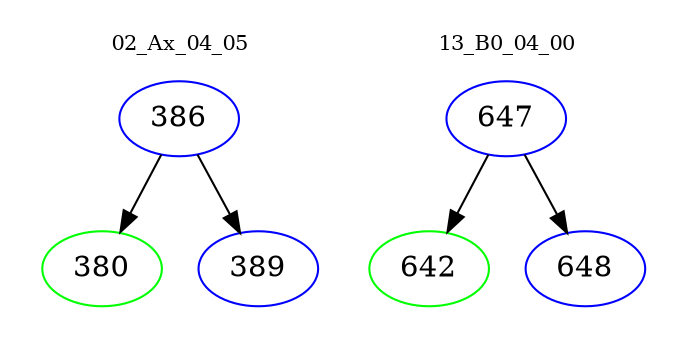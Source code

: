 digraph{
subgraph cluster_0 {
color = white
label = "02_Ax_04_05";
fontsize=10;
T0_386 [label="386", color="blue"]
T0_386 -> T0_380 [color="black"]
T0_380 [label="380", color="green"]
T0_386 -> T0_389 [color="black"]
T0_389 [label="389", color="blue"]
}
subgraph cluster_1 {
color = white
label = "13_B0_04_00";
fontsize=10;
T1_647 [label="647", color="blue"]
T1_647 -> T1_642 [color="black"]
T1_642 [label="642", color="green"]
T1_647 -> T1_648 [color="black"]
T1_648 [label="648", color="blue"]
}
}
